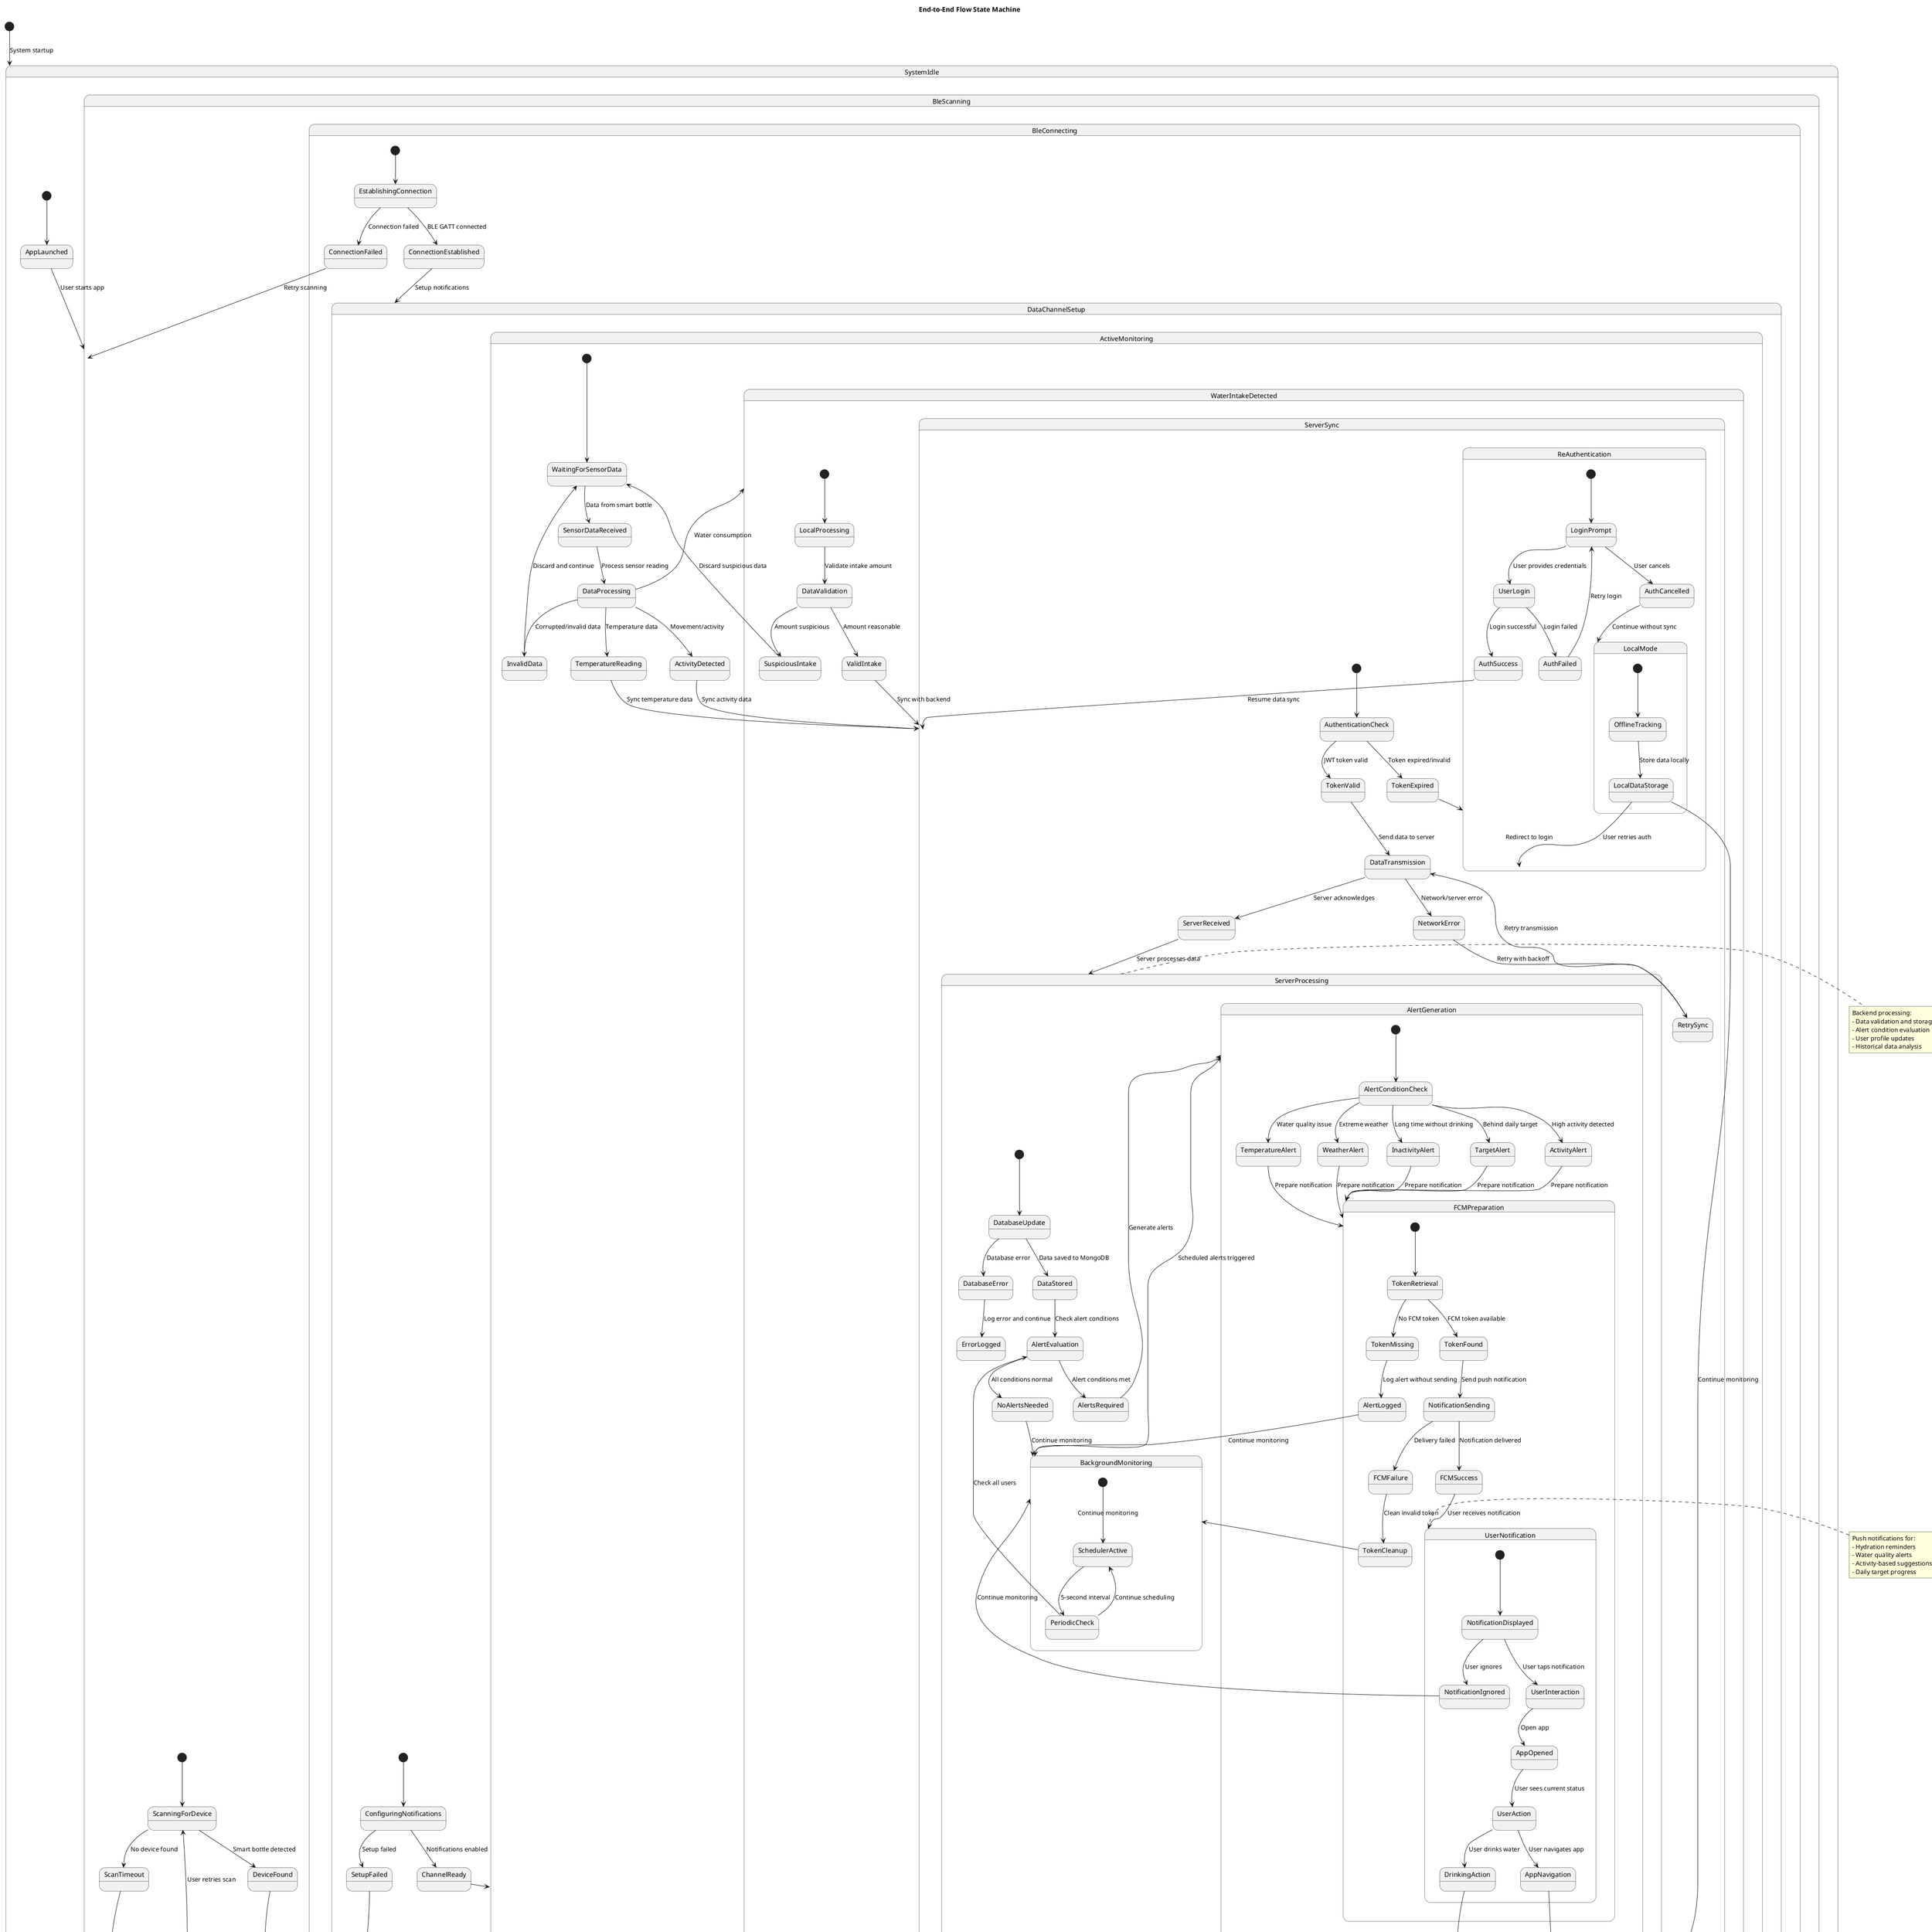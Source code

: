 @startuml End-to-End Flow State Machine

title End-to-End Flow State Machine

[*] --> SystemIdle : System startup

state SystemIdle {
    [*] --> AppLaunched
    AppLaunched --> BleScanning : User starts app
}

state BleScanning {
    [*] --> ScanningForDevice
    ScanningForDevice --> DeviceFound : Smart bottle detected
    ScanningForDevice --> ScanTimeout : No device found
    
    DeviceFound --> BleConnecting : Initiate connection
    ScanTimeout --> UserRetry : Prompt user to retry
    UserRetry --> ScanningForDevice : User retries scan
}

state BleConnecting {
    [*] --> EstablishingConnection
    EstablishingConnection --> ConnectionEstablished : BLE GATT connected
    EstablishingConnection --> ConnectionFailed : Connection failed
    
    ConnectionFailed --> BleScanning : Retry scanning
    ConnectionEstablished --> DataChannelSetup : Setup notifications
}

state DataChannelSetup {
    [*] --> ConfiguringNotifications
    ConfiguringNotifications --> ChannelReady : Notifications enabled
    ConfiguringNotifications --> SetupFailed : Setup failed
    
    SetupFailed --> BleConnecting : Retry connection
    ChannelReady --> ActiveMonitoring : Start monitoring
}

state ActiveMonitoring {
    [*] --> WaitingForSensorData
    WaitingForSensorData --> SensorDataReceived : Data from smart bottle
    
    SensorDataReceived --> DataProcessing : Process sensor reading
    DataProcessing --> WaterIntakeDetected : Water consumption
    DataProcessing --> TemperatureReading : Temperature data
    DataProcessing --> ActivityDetected : Movement/activity
    DataProcessing --> InvalidData : Corrupted/invalid data
    
    InvalidData --> WaitingForSensorData : Discard and continue
}

state WaterIntakeDetected {
    [*] --> LocalProcessing
    LocalProcessing --> DataValidation : Validate intake amount
    DataValidation --> ValidIntake : Amount reasonable
    DataValidation --> SuspiciousIntake : Amount suspicious
    
    SuspiciousIntake --> WaitingForSensorData : Discard suspicious data
    ValidIntake --> ServerSync : Sync with backend
}

state ServerSync {
    [*] --> AuthenticationCheck
    AuthenticationCheck --> TokenValid : JWT token valid
    AuthenticationCheck --> TokenExpired : Token expired/invalid
    
    TokenExpired --> ReAuthentication : Redirect to login
    TokenValid --> DataTransmission : Send data to server
    
    DataTransmission --> ServerReceived : Server acknowledges
    DataTransmission --> NetworkError : Network/server error
    
    NetworkError --> RetrySync : Retry with backoff
    RetrySync --> DataTransmission : Retry transmission
    ServerReceived --> ServerProcessing : Server processes data
}

state ServerProcessing {
    [*] --> DatabaseUpdate
    DatabaseUpdate --> DataStored : Data saved to MongoDB
    DatabaseUpdate --> DatabaseError : Database error
    
    DatabaseError --> ErrorLogged : Log error and continue
    DataStored --> AlertEvaluation : Check alert conditions
    
    AlertEvaluation --> NoAlertsNeeded : All conditions normal
    AlertEvaluation --> AlertsRequired : Alert conditions met
    
    NoAlertsNeeded --> BackgroundMonitoring : Continue monitoring
    AlertsRequired --> AlertGeneration : Generate alerts
}

state AlertGeneration {
    [*] --> AlertConditionCheck
    AlertConditionCheck --> InactivityAlert : Long time without drinking
    AlertConditionCheck --> TargetAlert : Behind daily target
    AlertConditionCheck --> ActivityAlert : High activity detected
    AlertConditionCheck --> TemperatureAlert : Water quality issue
    AlertConditionCheck --> WeatherAlert : Extreme weather
    
    InactivityAlert --> FCMPreparation : Prepare notification
    TargetAlert --> FCMPreparation : Prepare notification
    ActivityAlert --> FCMPreparation : Prepare notification
    TemperatureAlert --> FCMPreparation : Prepare notification
    WeatherAlert --> FCMPreparation : Prepare notification
}

state FCMPreparation {
    [*] --> TokenRetrieval
    TokenRetrieval --> TokenFound : FCM token available
    TokenRetrieval --> TokenMissing : No FCM token
    
    TokenMissing --> AlertLogged : Log alert without sending
    TokenFound --> NotificationSending : Send push notification
    
    NotificationSending --> FCMSuccess : Notification delivered
    NotificationSending --> FCMFailure : Delivery failed
    
    FCMSuccess --> UserNotification : User receives notification
    FCMFailure --> TokenCleanup : Clean invalid token
    AlertLogged --> BackgroundMonitoring : Continue monitoring
    TokenCleanup --> BackgroundMonitoring : Continue monitoring
}

state UserNotification {
    [*] --> NotificationDisplayed
    NotificationDisplayed --> UserInteraction : User taps notification
    NotificationDisplayed --> NotificationIgnored : User ignores
    
    UserInteraction --> AppOpened : Open app
    NotificationIgnored --> BackgroundMonitoring : Continue monitoring
    
    AppOpened --> UserAction : User sees current status
    UserAction --> DrinkingAction : User drinks water
    UserAction --> AppNavigation : User navigates app
    
    DrinkingAction --> ActiveMonitoring : Detect new water intake
    AppNavigation --> ActiveMonitoring : Continue monitoring
}

state BackgroundMonitoring {
    [*] --> SchedulerActive
    SchedulerActive --> PeriodicCheck : 5-second interval
    PeriodicCheck --> AlertEvaluation : Check all users
    PeriodicCheck --> SchedulerActive : Continue scheduling
}

state ReAuthentication {
    [*] --> LoginPrompt
    LoginPrompt --> UserLogin : User provides credentials
    LoginPrompt --> AuthCancelled : User cancels
    
    UserLogin --> AuthSuccess : Login successful
    UserLogin --> AuthFailed : Login failed
    
    AuthSuccess --> ServerSync : Resume data sync
    AuthFailed --> LoginPrompt : Retry login
    AuthCancelled --> LocalMode : Continue without sync
}

state LocalMode {
    [*] --> OfflineTracking
    OfflineTracking --> LocalDataStorage : Store data locally
    LocalDataStorage --> ActiveMonitoring : Continue monitoring
    LocalDataStorage --> ReAuthentication : User retries auth
}

TemperatureReading --> ServerSync : Sync temperature data
ActivityDetected --> ServerSync : Sync activity data
BackgroundMonitoring --> AlertGeneration : Scheduled alerts triggered

note right of ActiveMonitoring
  Continuous monitoring of:
  - Water intake via BLE
  - Temperature readings
  - Activity/movement data
  - Device connectivity status
end note

note right of ServerProcessing
  Backend processing:
  - Data validation and storage
  - Alert condition evaluation
  - User profile updates
  - Historical data analysis
end note

note left of UserNotification
  Push notifications for:
  - Hydration reminders
  - Water quality alerts
  - Activity-based suggestions
  - Daily target progress
end note

@enduml 